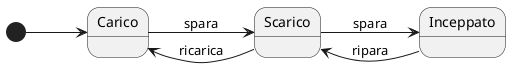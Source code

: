 ' Documentazione: https://plantuml.com/class-diagram

@startuml
' START STYLE
skinparam {
	monochrome true
	'shadowing false
	classBackgroundColor white
	noteBackgroundColor white
	classAttributeIconSize 0
	'linetype ortho
}
hide circle
' END STYLE

left to right direction

[*] --> Carico
Carico -right-> Scarico: spara
Scarico --> Inceppato: spara
Inceppato --> Scarico: ripara
Scarico --> Carico: ricarica

@enduml